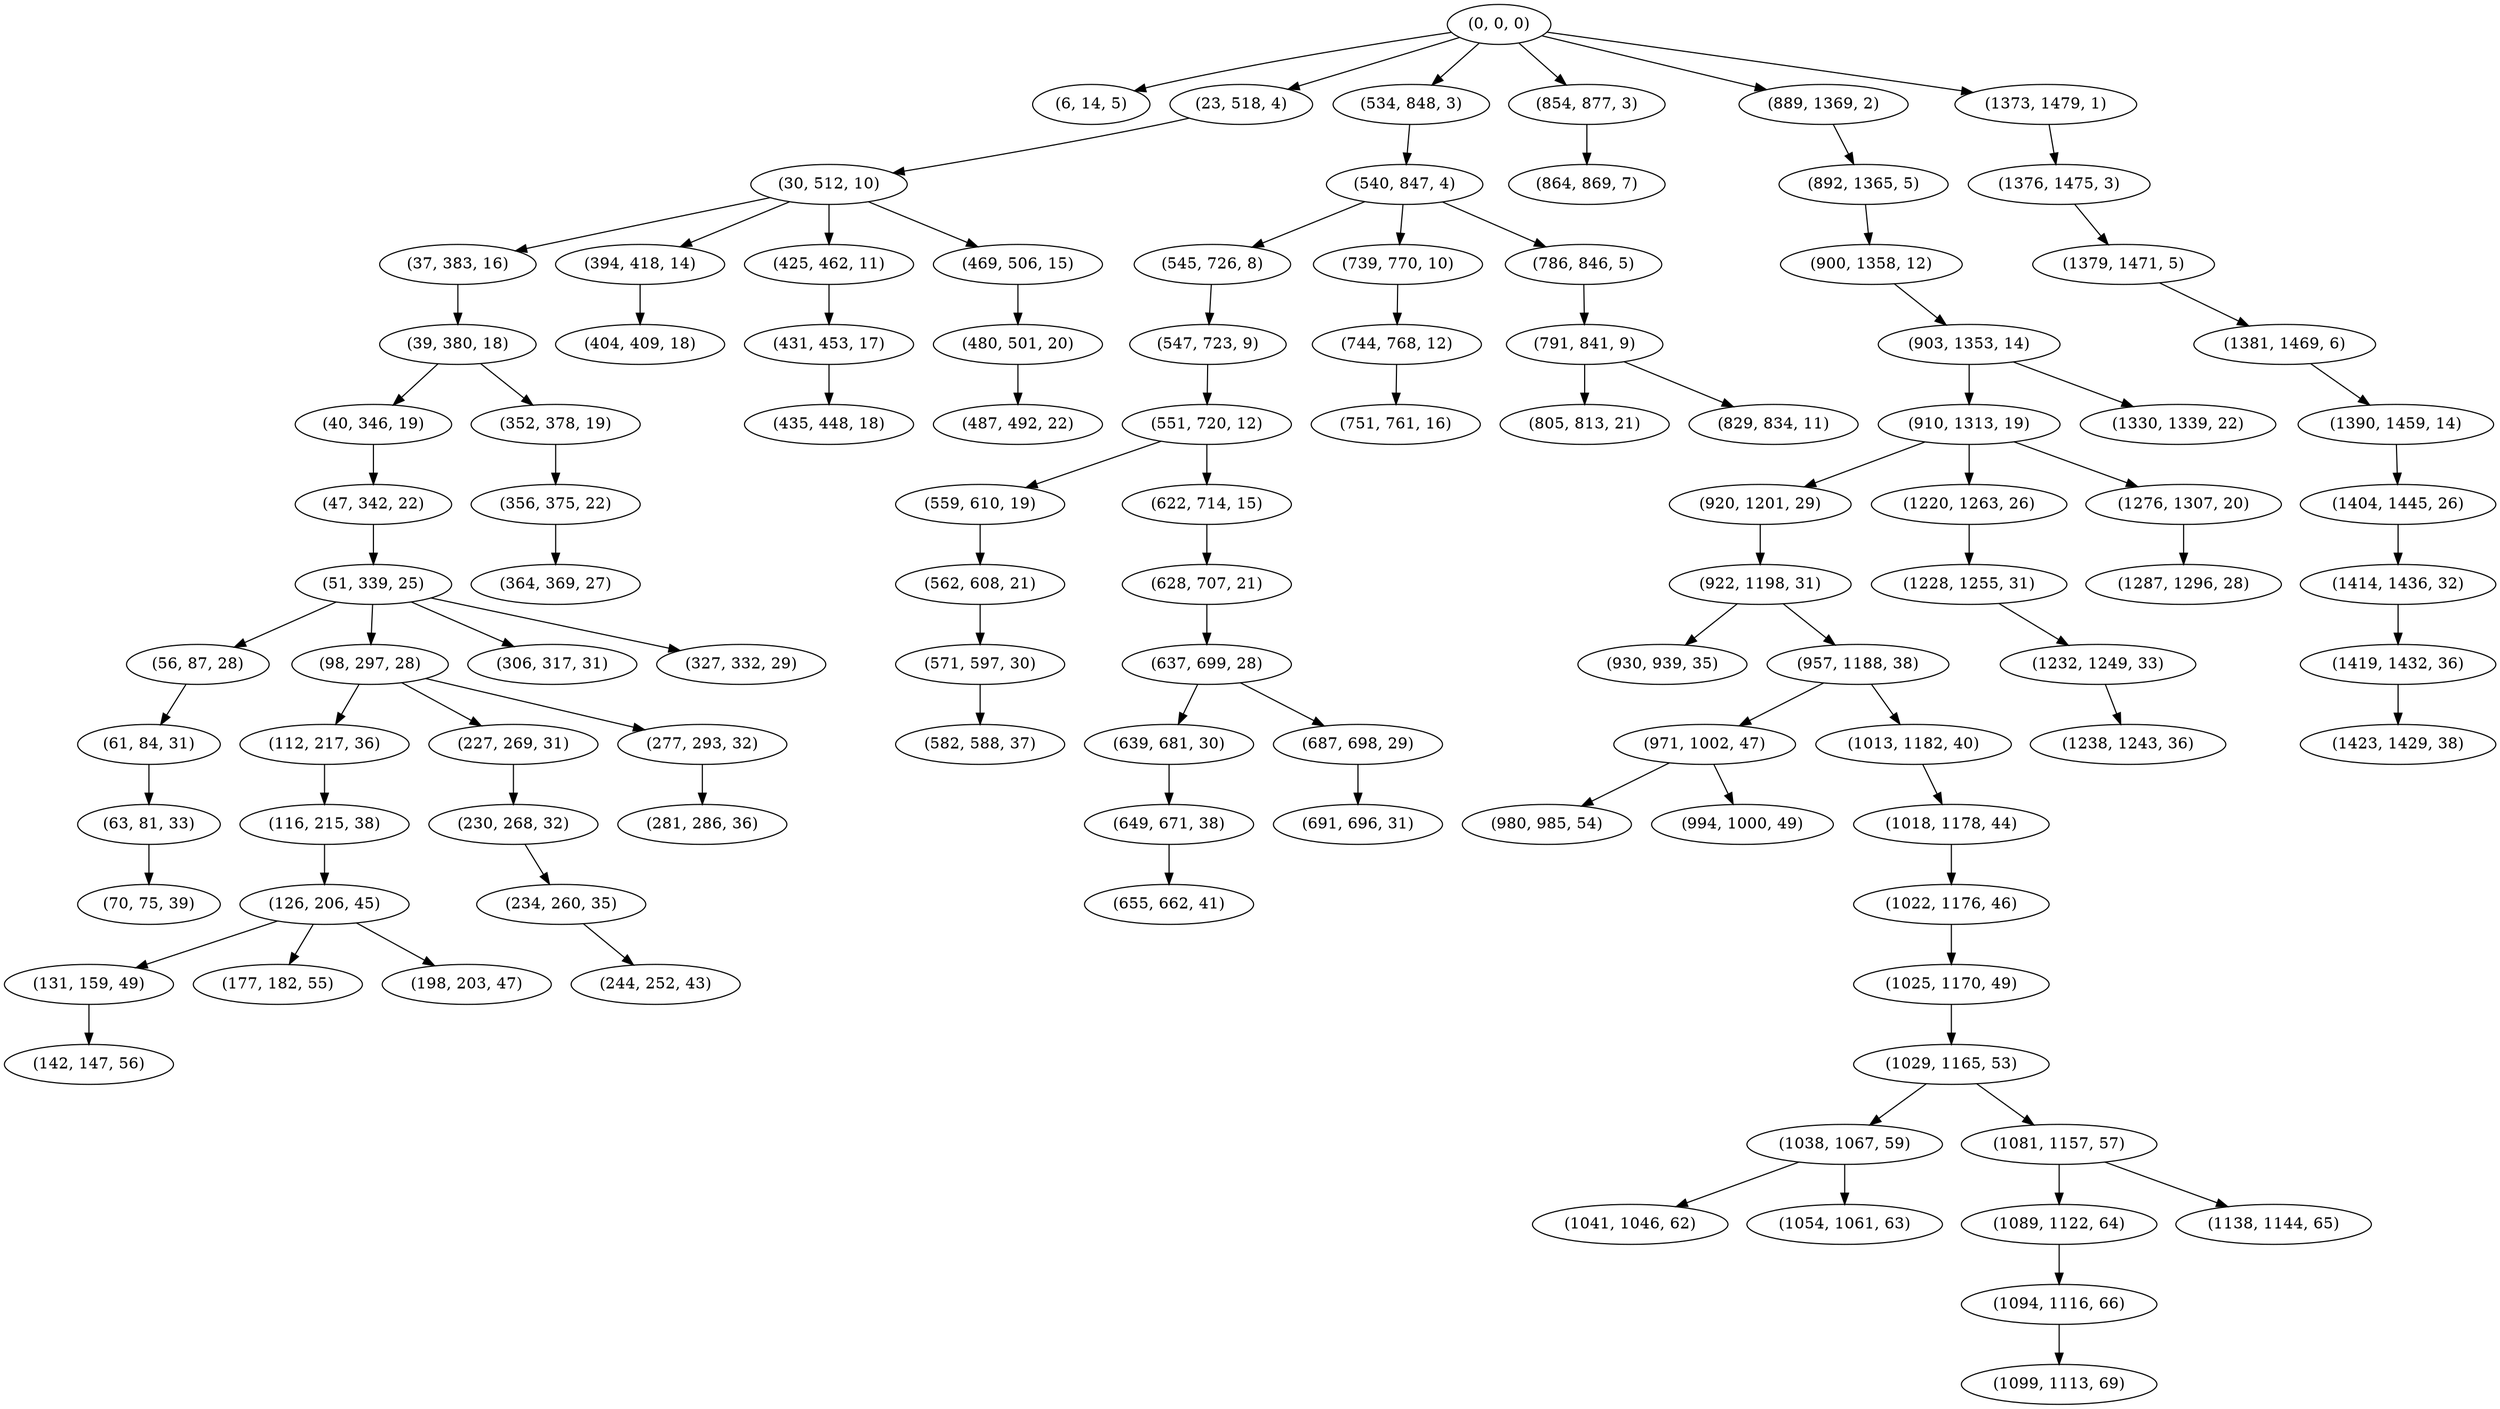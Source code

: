digraph tree {
    "(0, 0, 0)";
    "(6, 14, 5)";
    "(23, 518, 4)";
    "(30, 512, 10)";
    "(37, 383, 16)";
    "(39, 380, 18)";
    "(40, 346, 19)";
    "(47, 342, 22)";
    "(51, 339, 25)";
    "(56, 87, 28)";
    "(61, 84, 31)";
    "(63, 81, 33)";
    "(70, 75, 39)";
    "(98, 297, 28)";
    "(112, 217, 36)";
    "(116, 215, 38)";
    "(126, 206, 45)";
    "(131, 159, 49)";
    "(142, 147, 56)";
    "(177, 182, 55)";
    "(198, 203, 47)";
    "(227, 269, 31)";
    "(230, 268, 32)";
    "(234, 260, 35)";
    "(244, 252, 43)";
    "(277, 293, 32)";
    "(281, 286, 36)";
    "(306, 317, 31)";
    "(327, 332, 29)";
    "(352, 378, 19)";
    "(356, 375, 22)";
    "(364, 369, 27)";
    "(394, 418, 14)";
    "(404, 409, 18)";
    "(425, 462, 11)";
    "(431, 453, 17)";
    "(435, 448, 18)";
    "(469, 506, 15)";
    "(480, 501, 20)";
    "(487, 492, 22)";
    "(534, 848, 3)";
    "(540, 847, 4)";
    "(545, 726, 8)";
    "(547, 723, 9)";
    "(551, 720, 12)";
    "(559, 610, 19)";
    "(562, 608, 21)";
    "(571, 597, 30)";
    "(582, 588, 37)";
    "(622, 714, 15)";
    "(628, 707, 21)";
    "(637, 699, 28)";
    "(639, 681, 30)";
    "(649, 671, 38)";
    "(655, 662, 41)";
    "(687, 698, 29)";
    "(691, 696, 31)";
    "(739, 770, 10)";
    "(744, 768, 12)";
    "(751, 761, 16)";
    "(786, 846, 5)";
    "(791, 841, 9)";
    "(805, 813, 21)";
    "(829, 834, 11)";
    "(854, 877, 3)";
    "(864, 869, 7)";
    "(889, 1369, 2)";
    "(892, 1365, 5)";
    "(900, 1358, 12)";
    "(903, 1353, 14)";
    "(910, 1313, 19)";
    "(920, 1201, 29)";
    "(922, 1198, 31)";
    "(930, 939, 35)";
    "(957, 1188, 38)";
    "(971, 1002, 47)";
    "(980, 985, 54)";
    "(994, 1000, 49)";
    "(1013, 1182, 40)";
    "(1018, 1178, 44)";
    "(1022, 1176, 46)";
    "(1025, 1170, 49)";
    "(1029, 1165, 53)";
    "(1038, 1067, 59)";
    "(1041, 1046, 62)";
    "(1054, 1061, 63)";
    "(1081, 1157, 57)";
    "(1089, 1122, 64)";
    "(1094, 1116, 66)";
    "(1099, 1113, 69)";
    "(1138, 1144, 65)";
    "(1220, 1263, 26)";
    "(1228, 1255, 31)";
    "(1232, 1249, 33)";
    "(1238, 1243, 36)";
    "(1276, 1307, 20)";
    "(1287, 1296, 28)";
    "(1330, 1339, 22)";
    "(1373, 1479, 1)";
    "(1376, 1475, 3)";
    "(1379, 1471, 5)";
    "(1381, 1469, 6)";
    "(1390, 1459, 14)";
    "(1404, 1445, 26)";
    "(1414, 1436, 32)";
    "(1419, 1432, 36)";
    "(1423, 1429, 38)";
    "(0, 0, 0)" -> "(6, 14, 5)";
    "(0, 0, 0)" -> "(23, 518, 4)";
    "(0, 0, 0)" -> "(534, 848, 3)";
    "(0, 0, 0)" -> "(854, 877, 3)";
    "(0, 0, 0)" -> "(889, 1369, 2)";
    "(0, 0, 0)" -> "(1373, 1479, 1)";
    "(23, 518, 4)" -> "(30, 512, 10)";
    "(30, 512, 10)" -> "(37, 383, 16)";
    "(30, 512, 10)" -> "(394, 418, 14)";
    "(30, 512, 10)" -> "(425, 462, 11)";
    "(30, 512, 10)" -> "(469, 506, 15)";
    "(37, 383, 16)" -> "(39, 380, 18)";
    "(39, 380, 18)" -> "(40, 346, 19)";
    "(39, 380, 18)" -> "(352, 378, 19)";
    "(40, 346, 19)" -> "(47, 342, 22)";
    "(47, 342, 22)" -> "(51, 339, 25)";
    "(51, 339, 25)" -> "(56, 87, 28)";
    "(51, 339, 25)" -> "(98, 297, 28)";
    "(51, 339, 25)" -> "(306, 317, 31)";
    "(51, 339, 25)" -> "(327, 332, 29)";
    "(56, 87, 28)" -> "(61, 84, 31)";
    "(61, 84, 31)" -> "(63, 81, 33)";
    "(63, 81, 33)" -> "(70, 75, 39)";
    "(98, 297, 28)" -> "(112, 217, 36)";
    "(98, 297, 28)" -> "(227, 269, 31)";
    "(98, 297, 28)" -> "(277, 293, 32)";
    "(112, 217, 36)" -> "(116, 215, 38)";
    "(116, 215, 38)" -> "(126, 206, 45)";
    "(126, 206, 45)" -> "(131, 159, 49)";
    "(126, 206, 45)" -> "(177, 182, 55)";
    "(126, 206, 45)" -> "(198, 203, 47)";
    "(131, 159, 49)" -> "(142, 147, 56)";
    "(227, 269, 31)" -> "(230, 268, 32)";
    "(230, 268, 32)" -> "(234, 260, 35)";
    "(234, 260, 35)" -> "(244, 252, 43)";
    "(277, 293, 32)" -> "(281, 286, 36)";
    "(352, 378, 19)" -> "(356, 375, 22)";
    "(356, 375, 22)" -> "(364, 369, 27)";
    "(394, 418, 14)" -> "(404, 409, 18)";
    "(425, 462, 11)" -> "(431, 453, 17)";
    "(431, 453, 17)" -> "(435, 448, 18)";
    "(469, 506, 15)" -> "(480, 501, 20)";
    "(480, 501, 20)" -> "(487, 492, 22)";
    "(534, 848, 3)" -> "(540, 847, 4)";
    "(540, 847, 4)" -> "(545, 726, 8)";
    "(540, 847, 4)" -> "(739, 770, 10)";
    "(540, 847, 4)" -> "(786, 846, 5)";
    "(545, 726, 8)" -> "(547, 723, 9)";
    "(547, 723, 9)" -> "(551, 720, 12)";
    "(551, 720, 12)" -> "(559, 610, 19)";
    "(551, 720, 12)" -> "(622, 714, 15)";
    "(559, 610, 19)" -> "(562, 608, 21)";
    "(562, 608, 21)" -> "(571, 597, 30)";
    "(571, 597, 30)" -> "(582, 588, 37)";
    "(622, 714, 15)" -> "(628, 707, 21)";
    "(628, 707, 21)" -> "(637, 699, 28)";
    "(637, 699, 28)" -> "(639, 681, 30)";
    "(637, 699, 28)" -> "(687, 698, 29)";
    "(639, 681, 30)" -> "(649, 671, 38)";
    "(649, 671, 38)" -> "(655, 662, 41)";
    "(687, 698, 29)" -> "(691, 696, 31)";
    "(739, 770, 10)" -> "(744, 768, 12)";
    "(744, 768, 12)" -> "(751, 761, 16)";
    "(786, 846, 5)" -> "(791, 841, 9)";
    "(791, 841, 9)" -> "(805, 813, 21)";
    "(791, 841, 9)" -> "(829, 834, 11)";
    "(854, 877, 3)" -> "(864, 869, 7)";
    "(889, 1369, 2)" -> "(892, 1365, 5)";
    "(892, 1365, 5)" -> "(900, 1358, 12)";
    "(900, 1358, 12)" -> "(903, 1353, 14)";
    "(903, 1353, 14)" -> "(910, 1313, 19)";
    "(903, 1353, 14)" -> "(1330, 1339, 22)";
    "(910, 1313, 19)" -> "(920, 1201, 29)";
    "(910, 1313, 19)" -> "(1220, 1263, 26)";
    "(910, 1313, 19)" -> "(1276, 1307, 20)";
    "(920, 1201, 29)" -> "(922, 1198, 31)";
    "(922, 1198, 31)" -> "(930, 939, 35)";
    "(922, 1198, 31)" -> "(957, 1188, 38)";
    "(957, 1188, 38)" -> "(971, 1002, 47)";
    "(957, 1188, 38)" -> "(1013, 1182, 40)";
    "(971, 1002, 47)" -> "(980, 985, 54)";
    "(971, 1002, 47)" -> "(994, 1000, 49)";
    "(1013, 1182, 40)" -> "(1018, 1178, 44)";
    "(1018, 1178, 44)" -> "(1022, 1176, 46)";
    "(1022, 1176, 46)" -> "(1025, 1170, 49)";
    "(1025, 1170, 49)" -> "(1029, 1165, 53)";
    "(1029, 1165, 53)" -> "(1038, 1067, 59)";
    "(1029, 1165, 53)" -> "(1081, 1157, 57)";
    "(1038, 1067, 59)" -> "(1041, 1046, 62)";
    "(1038, 1067, 59)" -> "(1054, 1061, 63)";
    "(1081, 1157, 57)" -> "(1089, 1122, 64)";
    "(1081, 1157, 57)" -> "(1138, 1144, 65)";
    "(1089, 1122, 64)" -> "(1094, 1116, 66)";
    "(1094, 1116, 66)" -> "(1099, 1113, 69)";
    "(1220, 1263, 26)" -> "(1228, 1255, 31)";
    "(1228, 1255, 31)" -> "(1232, 1249, 33)";
    "(1232, 1249, 33)" -> "(1238, 1243, 36)";
    "(1276, 1307, 20)" -> "(1287, 1296, 28)";
    "(1373, 1479, 1)" -> "(1376, 1475, 3)";
    "(1376, 1475, 3)" -> "(1379, 1471, 5)";
    "(1379, 1471, 5)" -> "(1381, 1469, 6)";
    "(1381, 1469, 6)" -> "(1390, 1459, 14)";
    "(1390, 1459, 14)" -> "(1404, 1445, 26)";
    "(1404, 1445, 26)" -> "(1414, 1436, 32)";
    "(1414, 1436, 32)" -> "(1419, 1432, 36)";
    "(1419, 1432, 36)" -> "(1423, 1429, 38)";
}

